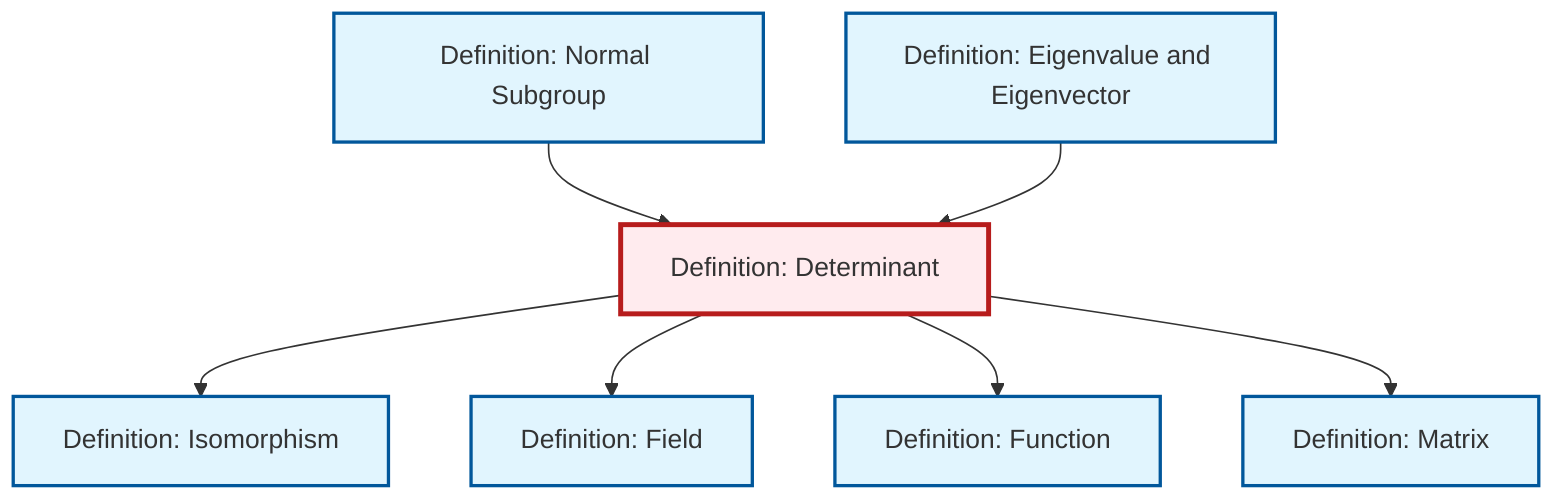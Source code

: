 graph TD
    classDef definition fill:#e1f5fe,stroke:#01579b,stroke-width:2px
    classDef theorem fill:#f3e5f5,stroke:#4a148c,stroke-width:2px
    classDef axiom fill:#fff3e0,stroke:#e65100,stroke-width:2px
    classDef example fill:#e8f5e9,stroke:#1b5e20,stroke-width:2px
    classDef current fill:#ffebee,stroke:#b71c1c,stroke-width:3px
    def-normal-subgroup["Definition: Normal Subgroup"]:::definition
    def-determinant["Definition: Determinant"]:::definition
    def-eigenvalue-eigenvector["Definition: Eigenvalue and Eigenvector"]:::definition
    def-isomorphism["Definition: Isomorphism"]:::definition
    def-function["Definition: Function"]:::definition
    def-matrix["Definition: Matrix"]:::definition
    def-field["Definition: Field"]:::definition
    def-normal-subgroup --> def-determinant
    def-determinant --> def-isomorphism
    def-determinant --> def-field
    def-determinant --> def-function
    def-determinant --> def-matrix
    def-eigenvalue-eigenvector --> def-determinant
    class def-determinant current